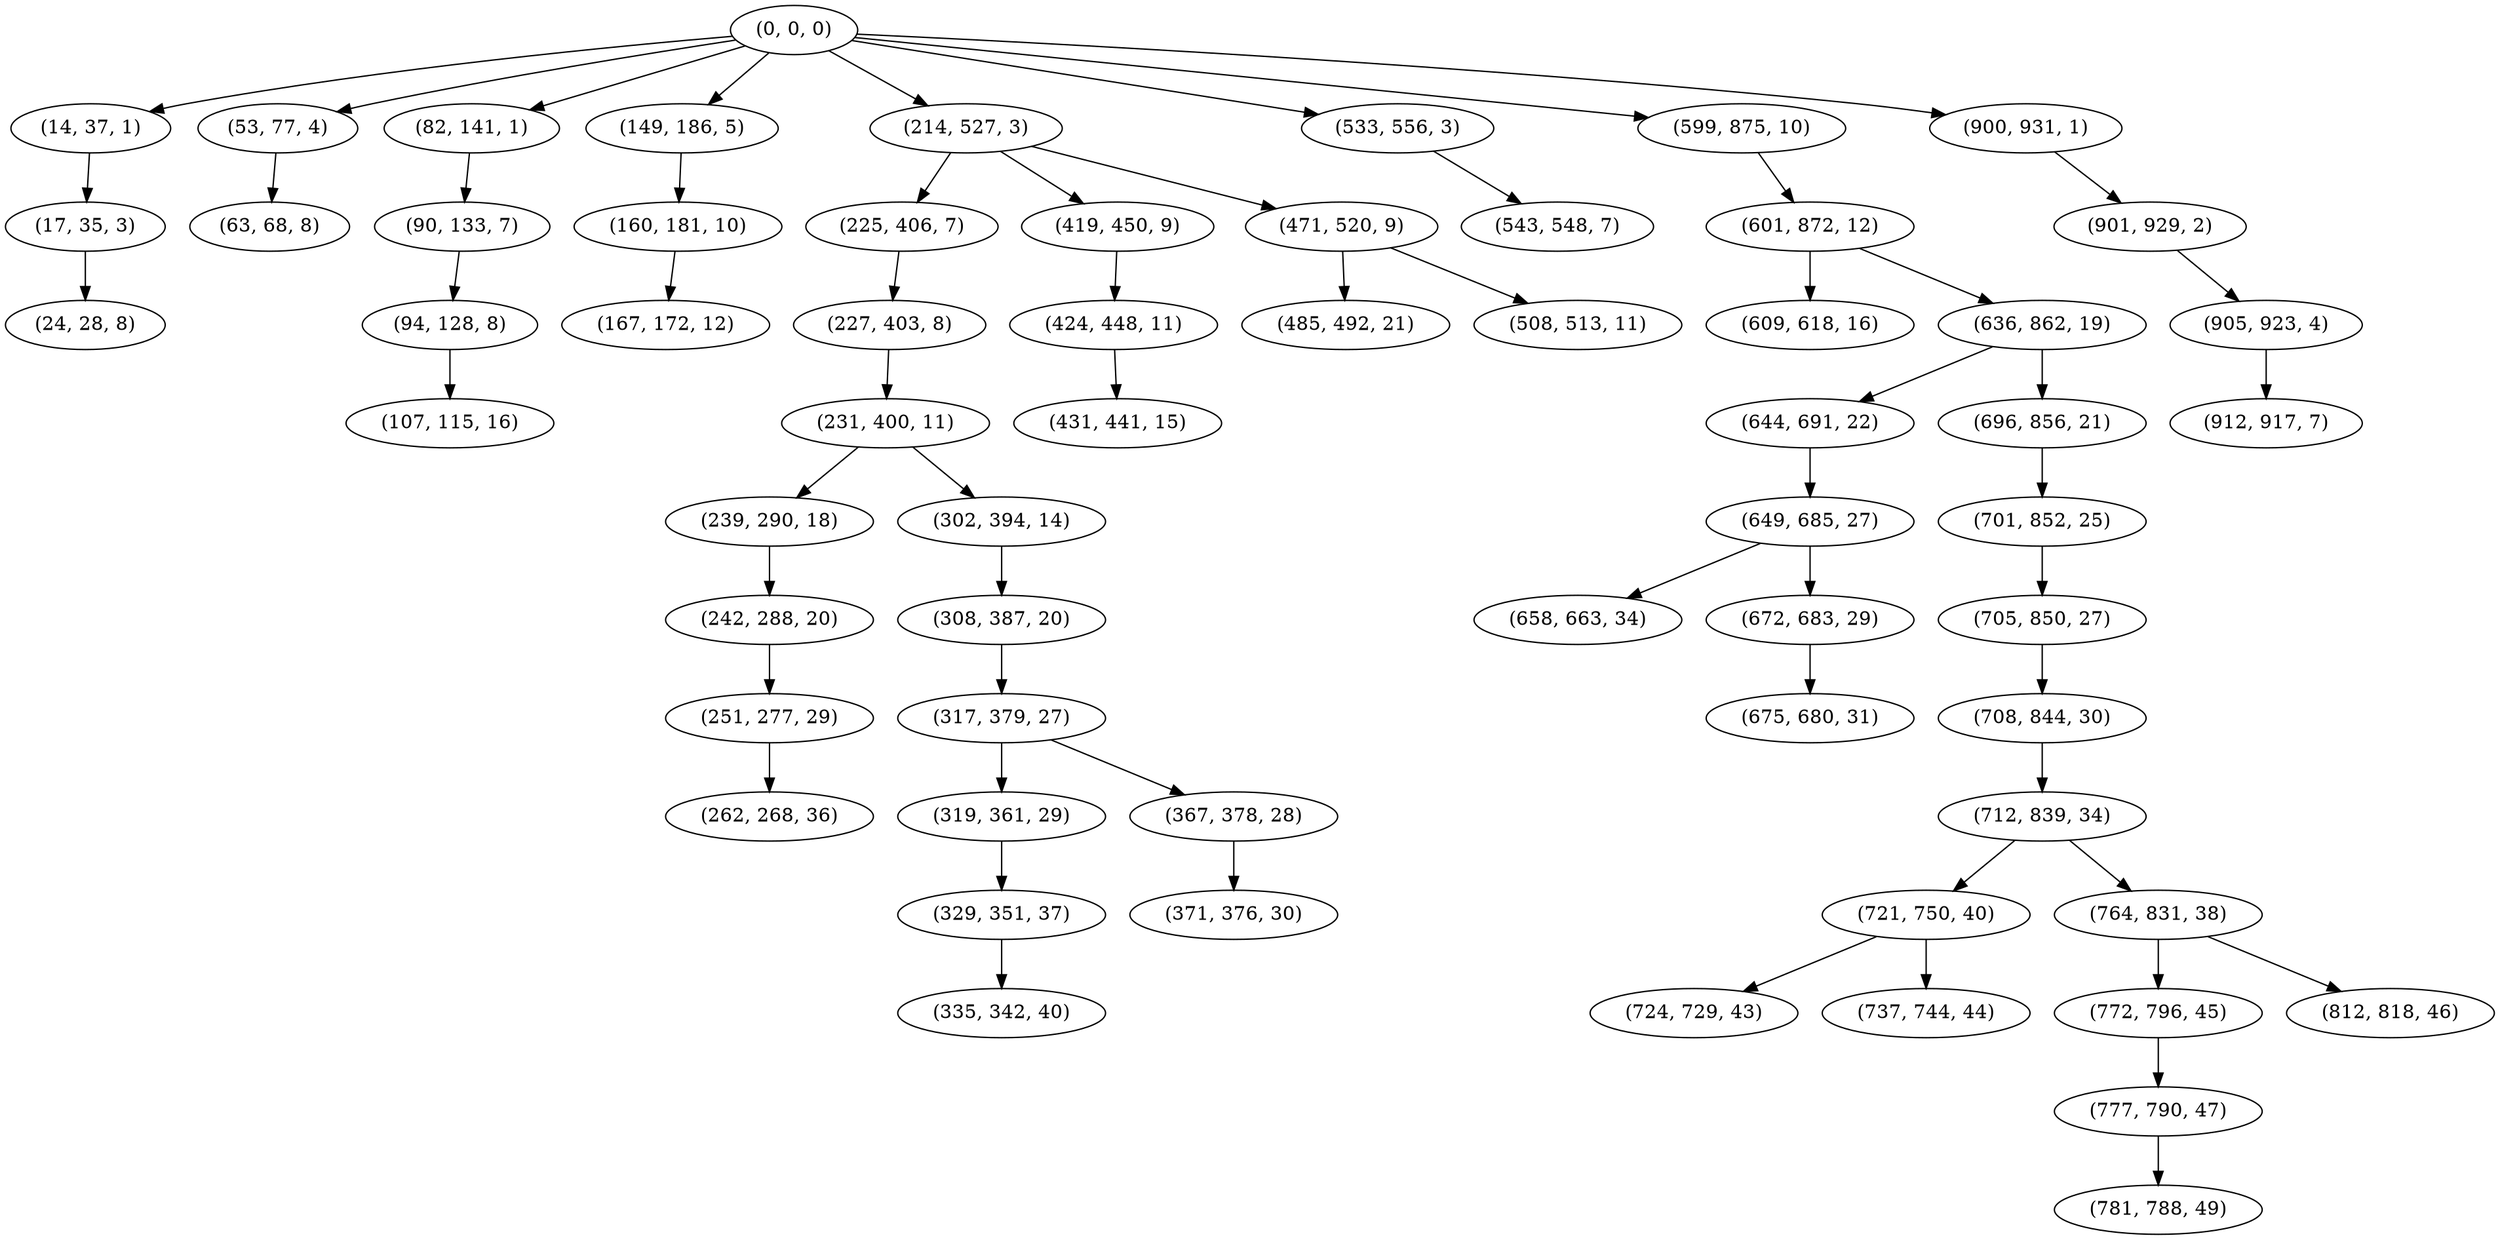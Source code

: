 digraph tree {
    "(0, 0, 0)";
    "(14, 37, 1)";
    "(17, 35, 3)";
    "(24, 28, 8)";
    "(53, 77, 4)";
    "(63, 68, 8)";
    "(82, 141, 1)";
    "(90, 133, 7)";
    "(94, 128, 8)";
    "(107, 115, 16)";
    "(149, 186, 5)";
    "(160, 181, 10)";
    "(167, 172, 12)";
    "(214, 527, 3)";
    "(225, 406, 7)";
    "(227, 403, 8)";
    "(231, 400, 11)";
    "(239, 290, 18)";
    "(242, 288, 20)";
    "(251, 277, 29)";
    "(262, 268, 36)";
    "(302, 394, 14)";
    "(308, 387, 20)";
    "(317, 379, 27)";
    "(319, 361, 29)";
    "(329, 351, 37)";
    "(335, 342, 40)";
    "(367, 378, 28)";
    "(371, 376, 30)";
    "(419, 450, 9)";
    "(424, 448, 11)";
    "(431, 441, 15)";
    "(471, 520, 9)";
    "(485, 492, 21)";
    "(508, 513, 11)";
    "(533, 556, 3)";
    "(543, 548, 7)";
    "(599, 875, 10)";
    "(601, 872, 12)";
    "(609, 618, 16)";
    "(636, 862, 19)";
    "(644, 691, 22)";
    "(649, 685, 27)";
    "(658, 663, 34)";
    "(672, 683, 29)";
    "(675, 680, 31)";
    "(696, 856, 21)";
    "(701, 852, 25)";
    "(705, 850, 27)";
    "(708, 844, 30)";
    "(712, 839, 34)";
    "(721, 750, 40)";
    "(724, 729, 43)";
    "(737, 744, 44)";
    "(764, 831, 38)";
    "(772, 796, 45)";
    "(777, 790, 47)";
    "(781, 788, 49)";
    "(812, 818, 46)";
    "(900, 931, 1)";
    "(901, 929, 2)";
    "(905, 923, 4)";
    "(912, 917, 7)";
    "(0, 0, 0)" -> "(14, 37, 1)";
    "(0, 0, 0)" -> "(53, 77, 4)";
    "(0, 0, 0)" -> "(82, 141, 1)";
    "(0, 0, 0)" -> "(149, 186, 5)";
    "(0, 0, 0)" -> "(214, 527, 3)";
    "(0, 0, 0)" -> "(533, 556, 3)";
    "(0, 0, 0)" -> "(599, 875, 10)";
    "(0, 0, 0)" -> "(900, 931, 1)";
    "(14, 37, 1)" -> "(17, 35, 3)";
    "(17, 35, 3)" -> "(24, 28, 8)";
    "(53, 77, 4)" -> "(63, 68, 8)";
    "(82, 141, 1)" -> "(90, 133, 7)";
    "(90, 133, 7)" -> "(94, 128, 8)";
    "(94, 128, 8)" -> "(107, 115, 16)";
    "(149, 186, 5)" -> "(160, 181, 10)";
    "(160, 181, 10)" -> "(167, 172, 12)";
    "(214, 527, 3)" -> "(225, 406, 7)";
    "(214, 527, 3)" -> "(419, 450, 9)";
    "(214, 527, 3)" -> "(471, 520, 9)";
    "(225, 406, 7)" -> "(227, 403, 8)";
    "(227, 403, 8)" -> "(231, 400, 11)";
    "(231, 400, 11)" -> "(239, 290, 18)";
    "(231, 400, 11)" -> "(302, 394, 14)";
    "(239, 290, 18)" -> "(242, 288, 20)";
    "(242, 288, 20)" -> "(251, 277, 29)";
    "(251, 277, 29)" -> "(262, 268, 36)";
    "(302, 394, 14)" -> "(308, 387, 20)";
    "(308, 387, 20)" -> "(317, 379, 27)";
    "(317, 379, 27)" -> "(319, 361, 29)";
    "(317, 379, 27)" -> "(367, 378, 28)";
    "(319, 361, 29)" -> "(329, 351, 37)";
    "(329, 351, 37)" -> "(335, 342, 40)";
    "(367, 378, 28)" -> "(371, 376, 30)";
    "(419, 450, 9)" -> "(424, 448, 11)";
    "(424, 448, 11)" -> "(431, 441, 15)";
    "(471, 520, 9)" -> "(485, 492, 21)";
    "(471, 520, 9)" -> "(508, 513, 11)";
    "(533, 556, 3)" -> "(543, 548, 7)";
    "(599, 875, 10)" -> "(601, 872, 12)";
    "(601, 872, 12)" -> "(609, 618, 16)";
    "(601, 872, 12)" -> "(636, 862, 19)";
    "(636, 862, 19)" -> "(644, 691, 22)";
    "(636, 862, 19)" -> "(696, 856, 21)";
    "(644, 691, 22)" -> "(649, 685, 27)";
    "(649, 685, 27)" -> "(658, 663, 34)";
    "(649, 685, 27)" -> "(672, 683, 29)";
    "(672, 683, 29)" -> "(675, 680, 31)";
    "(696, 856, 21)" -> "(701, 852, 25)";
    "(701, 852, 25)" -> "(705, 850, 27)";
    "(705, 850, 27)" -> "(708, 844, 30)";
    "(708, 844, 30)" -> "(712, 839, 34)";
    "(712, 839, 34)" -> "(721, 750, 40)";
    "(712, 839, 34)" -> "(764, 831, 38)";
    "(721, 750, 40)" -> "(724, 729, 43)";
    "(721, 750, 40)" -> "(737, 744, 44)";
    "(764, 831, 38)" -> "(772, 796, 45)";
    "(764, 831, 38)" -> "(812, 818, 46)";
    "(772, 796, 45)" -> "(777, 790, 47)";
    "(777, 790, 47)" -> "(781, 788, 49)";
    "(900, 931, 1)" -> "(901, 929, 2)";
    "(901, 929, 2)" -> "(905, 923, 4)";
    "(905, 923, 4)" -> "(912, 917, 7)";
}
